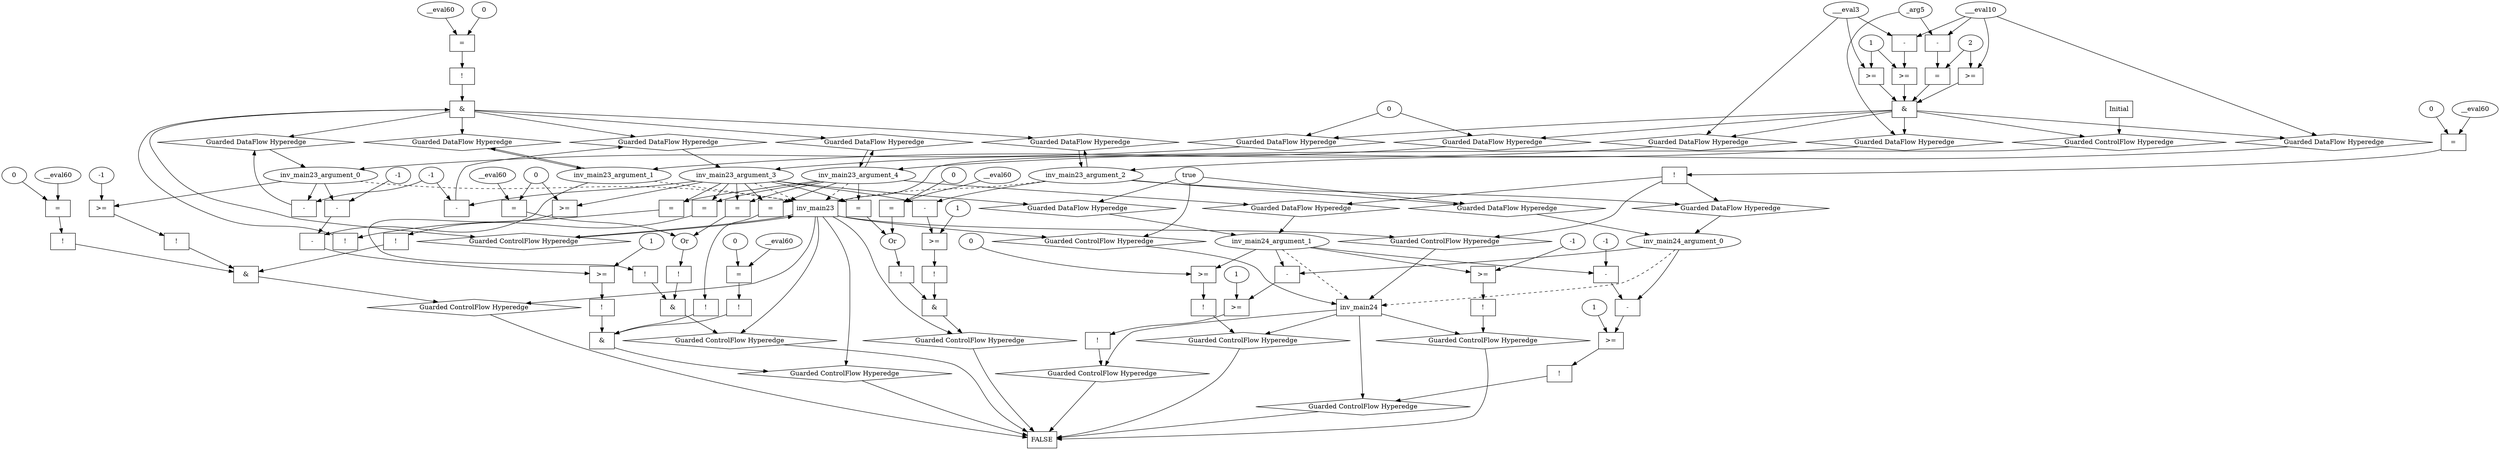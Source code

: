 digraph dag {
inv_main23 [label="inv_main23" shape="rect"];
inv_main24 [label="inv_main24" shape="rect"];
FALSE [label="FALSE" shape="rect"];
Initial [label="Initial" shape="rect"];
ControlFowHyperEdge_0 [label="Guarded ControlFlow Hyperedge" shape="diamond"];
inv_main23 -> ControlFowHyperEdge_0[label=""]
ControlFowHyperEdge_0 -> inv_main23[label=""]
ControlFowHyperEdge_1 [label="Guarded ControlFlow Hyperedge" shape="diamond"];
inv_main23 -> ControlFowHyperEdge_1[label=""]
ControlFowHyperEdge_1 -> inv_main24[label=""]
ControlFowHyperEdge_2 [label="Guarded ControlFlow Hyperedge" shape="diamond"];
inv_main23 -> ControlFowHyperEdge_2[label=""]
ControlFowHyperEdge_2 -> inv_main24[label=""]
ControlFowHyperEdge_3 [label="Guarded ControlFlow Hyperedge" shape="diamond"];
Initial -> ControlFowHyperEdge_3[label=""]
ControlFowHyperEdge_3 -> inv_main23[label=""]
ControlFowHyperEdge_4 [label="Guarded ControlFlow Hyperedge" shape="diamond"];
inv_main23 -> ControlFowHyperEdge_4[label=""]
ControlFowHyperEdge_4 -> FALSE[label=""]
ControlFowHyperEdge_5 [label="Guarded ControlFlow Hyperedge" shape="diamond"];
inv_main23 -> ControlFowHyperEdge_5[label=""]
ControlFowHyperEdge_5 -> FALSE[label=""]
ControlFowHyperEdge_6 [label="Guarded ControlFlow Hyperedge" shape="diamond"];
inv_main23 -> ControlFowHyperEdge_6[label=""]
ControlFowHyperEdge_6 -> FALSE[label=""]
ControlFowHyperEdge_7 [label="Guarded ControlFlow Hyperedge" shape="diamond"];
inv_main23 -> ControlFowHyperEdge_7[label=""]
ControlFowHyperEdge_7 -> FALSE[label=""]
ControlFowHyperEdge_8 [label="Guarded ControlFlow Hyperedge" shape="diamond"];
inv_main24 -> ControlFowHyperEdge_8[label=""]
ControlFowHyperEdge_8 -> FALSE[label=""]
ControlFowHyperEdge_9 [label="Guarded ControlFlow Hyperedge" shape="diamond"];
inv_main24 -> ControlFowHyperEdge_9[label=""]
ControlFowHyperEdge_9 -> FALSE[label=""]
ControlFowHyperEdge_10 [label="Guarded ControlFlow Hyperedge" shape="diamond"];
inv_main24 -> ControlFowHyperEdge_10[label=""]
ControlFowHyperEdge_10 -> FALSE[label=""]
ControlFowHyperEdge_11 [label="Guarded ControlFlow Hyperedge" shape="diamond"];
inv_main24 -> ControlFowHyperEdge_11[label=""]
ControlFowHyperEdge_11 -> FALSE[label=""]
inv_main23_argument_0 [label="inv_main23_argument_0" shape="oval"];
inv_main23_argument_0 -> inv_main23[label="" style="dashed"]
inv_main23_argument_1 [label="inv_main23_argument_1" shape="oval"];
inv_main23_argument_1 -> inv_main23[label="" style="dashed"]
inv_main23_argument_2 [label="inv_main23_argument_2" shape="oval"];
inv_main23_argument_2 -> inv_main23[label="" style="dashed"]
inv_main23_argument_3 [label="inv_main23_argument_3" shape="oval"];
inv_main23_argument_3 -> inv_main23[label="" style="dashed"]
inv_main23_argument_4 [label="inv_main23_argument_4" shape="oval"];
inv_main23_argument_4 -> inv_main23[label="" style="dashed"]
inv_main24_argument_0 [label="inv_main24_argument_0" shape="oval"];
inv_main24_argument_0 -> inv_main24[label="" style="dashed"]
inv_main24_argument_1 [label="inv_main24_argument_1" shape="oval"];
inv_main24_argument_1 -> inv_main24[label="" style="dashed"]

xxxinv_main23___inv_main23_0xxx_and [label="&" shape="rect"];
xxxinv_main23___inv_main23_0xxxguard_0_node_0 [label="!" shape="rect"];
xxxinv_main23___inv_main23_0xxxguard_0_node_1 [label="=" shape="rect"];
xxxinv_main23___inv_main23_0xxxguard_0_node_1->xxxinv_main23___inv_main23_0xxxguard_0_node_0
inv_main23_argument_3->xxxinv_main23___inv_main23_0xxxguard_0_node_1
inv_main23_argument_4->xxxinv_main23___inv_main23_0xxxguard_0_node_1

xxxinv_main23___inv_main23_0xxxguard_0_node_0->xxxinv_main23___inv_main23_0xxx_and [label=""];
xxxinv_main23___inv_main23_0xxxguard1_node_0 [label="!" shape="rect"];
xxxinv_main23___inv_main23_0xxxguard1_node_1 [label="=" shape="rect"];
xxxinv_main23___inv_main23_0xxxguard1_node_2 [label="__eval60"];
xxxinv_main23___inv_main23_0xxxguard1_node_3 [label="0"];
xxxinv_main23___inv_main23_0xxxguard1_node_1->xxxinv_main23___inv_main23_0xxxguard1_node_0
xxxinv_main23___inv_main23_0xxxguard1_node_2->xxxinv_main23___inv_main23_0xxxguard1_node_1
xxxinv_main23___inv_main23_0xxxguard1_node_3->xxxinv_main23___inv_main23_0xxxguard1_node_1

xxxinv_main23___inv_main23_0xxxguard1_node_0->xxxinv_main23___inv_main23_0xxx_and [label=""];
xxxinv_main23___inv_main23_0xxx_and->ControlFowHyperEdge_0 [label=""];
xxxinv_main23___inv_main23_0xxxdataFlow_0_node_0 [label="-" shape="rect"];
xxxinv_main23___inv_main23_0xxxdataFlow_0_node_2 [label="-1"];
inv_main23_argument_0->xxxinv_main23___inv_main23_0xxxdataFlow_0_node_0
xxxinv_main23___inv_main23_0xxxdataFlow_0_node_2->xxxinv_main23___inv_main23_0xxxdataFlow_0_node_0

xxxinv_main23___inv_main23_0xxxdataFlow_0_node_0->DataFowHyperEdge_0_inv_main23_argument_0 [label=""];
xxxinv_main23___inv_main23_0xxxdataFlow1_node_0 [label="-" shape="rect"];
inv_main23_argument_3->xxxinv_main23___inv_main23_0xxxdataFlow1_node_0
xxxinv_main23___inv_main23_0xxxdataFlow_0_node_2->xxxinv_main23___inv_main23_0xxxdataFlow1_node_0

xxxinv_main23___inv_main23_0xxxdataFlow1_node_0->DataFowHyperEdge_0_inv_main23_argument_3 [label=""];
xxxinv_main24___inv_main23_1xxxguard_0_node_0 [label="true"];

xxxinv_main24___inv_main23_1xxxguard_0_node_0->ControlFowHyperEdge_1 [label=""];
xxxinv_main24___inv_main23_2xxxguard_0_node_0 [label="!" shape="rect"];
xxxinv_main24___inv_main23_2xxxguard_0_node_1 [label="=" shape="rect"];
xxxinv_main24___inv_main23_2xxxguard_0_node_2 [label="__eval60"];
xxxinv_main24___inv_main23_2xxxguard_0_node_3 [label="0"];
xxxinv_main24___inv_main23_2xxxguard_0_node_1->xxxinv_main24___inv_main23_2xxxguard_0_node_0
xxxinv_main24___inv_main23_2xxxguard_0_node_2->xxxinv_main24___inv_main23_2xxxguard_0_node_1
xxxinv_main24___inv_main23_2xxxguard_0_node_3->xxxinv_main24___inv_main23_2xxxguard_0_node_1

xxxinv_main24___inv_main23_2xxxguard_0_node_0->ControlFowHyperEdge_2 [label=""];

inv_main23_argument_4->DataFowHyperEdge_2_inv_main24_argument_1 [label=""];
xxxinv_main23___Initial_3xxx_and [label="&" shape="rect"];
xxxinv_main23___Initial_3xxxguard_0_node_0 [label=">=" shape="rect"];
xxxinv_main23___Initial_3xxxguard_0_node_1 [label="-" shape="rect"];
xxxinv_main23___Initial_3xxxguard_0_node_4 [label="1"];
xxxinv_main23___Initial_3xxxguard_0_node_1->xxxinv_main23___Initial_3xxxguard_0_node_0
xxxinv_main23___Initial_3xxxguard_0_node_4->xxxinv_main23___Initial_3xxxguard_0_node_0
xxxinv_main23___Initial_3xxxdataFlow4_node_0->xxxinv_main23___Initial_3xxxguard_0_node_1
xxxinv_main23___Initial_3xxxdataFlow_0_node_0->xxxinv_main23___Initial_3xxxguard_0_node_1

xxxinv_main23___Initial_3xxxguard_0_node_0->xxxinv_main23___Initial_3xxx_and [label=""];
xxxinv_main23___Initial_3xxxguard1_node_0 [label=">=" shape="rect"];
xxxinv_main23___Initial_3xxxdataFlow4_node_0->xxxinv_main23___Initial_3xxxguard1_node_0
xxxinv_main23___Initial_3xxxguard_0_node_4->xxxinv_main23___Initial_3xxxguard1_node_0

xxxinv_main23___Initial_3xxxguard1_node_0->xxxinv_main23___Initial_3xxx_and [label=""];
xxxinv_main23___Initial_3xxxguard2_node_0 [label=">=" shape="rect"];
xxxinv_main23___Initial_3xxxguard2_node_2 [label="2"];
xxxinv_main23___Initial_3xxxdataFlow_0_node_0->xxxinv_main23___Initial_3xxxguard2_node_0
xxxinv_main23___Initial_3xxxguard2_node_2->xxxinv_main23___Initial_3xxxguard2_node_0

xxxinv_main23___Initial_3xxxguard2_node_0->xxxinv_main23___Initial_3xxx_and [label=""];
xxxinv_main23___Initial_3xxxguard3_node_0 [label="=" shape="rect"];
xxxinv_main23___Initial_3xxxguard3_node_1 [label="-" shape="rect"];
xxxinv_main23___Initial_3xxxguard3_node_1->xxxinv_main23___Initial_3xxxguard3_node_0
xxxinv_main23___Initial_3xxxguard2_node_2->xxxinv_main23___Initial_3xxxguard3_node_0
xxxinv_main23___Initial_3xxxdataFlow_0_node_0->xxxinv_main23___Initial_3xxxguard3_node_1
xxxinv_main23___Initial_3xxxdataFlow1_node_0->xxxinv_main23___Initial_3xxxguard3_node_1

xxxinv_main23___Initial_3xxxguard3_node_0->xxxinv_main23___Initial_3xxx_and [label=""];
xxxinv_main23___Initial_3xxx_and->ControlFowHyperEdge_3 [label=""];
xxxinv_main23___Initial_3xxxdataFlow_0_node_0 [label="___eval10"];

xxxinv_main23___Initial_3xxxdataFlow_0_node_0->DataFowHyperEdge_3_inv_main23_argument_2 [label=""];
xxxinv_main23___Initial_3xxxdataFlow1_node_0 [label="_arg5"];

xxxinv_main23___Initial_3xxxdataFlow1_node_0->DataFowHyperEdge_3_inv_main23_argument_4 [label=""];
xxxinv_main23___Initial_3xxxdataFlow2_node_0 [label="0"];

xxxinv_main23___Initial_3xxxdataFlow2_node_0->DataFowHyperEdge_3_inv_main23_argument_3 [label=""];

xxxinv_main23___Initial_3xxxdataFlow2_node_0->DataFowHyperEdge_3_inv_main23_argument_0 [label=""];
xxxinv_main23___Initial_3xxxdataFlow4_node_0 [label="___eval3"];

xxxinv_main23___Initial_3xxxdataFlow4_node_0->DataFowHyperEdge_3_inv_main23_argument_1 [label=""];
xxxFALSE___inv_main23_4xxx_and [label="&" shape="rect"];
xxxFALSE___inv_main23_4xxxguard_0_node_0 [label="!" shape="rect"];
xxxFALSE___inv_main23_4xxxguard_0_node_1 [label=">=" shape="rect"];
xxxFALSE___inv_main23_4xxxguard_0_node_3 [label="0"];
xxxFALSE___inv_main23_4xxxguard_0_node_1->xxxFALSE___inv_main23_4xxxguard_0_node_0
inv_main23_argument_3->xxxFALSE___inv_main23_4xxxguard_0_node_1
xxxFALSE___inv_main23_4xxxguard_0_node_3->xxxFALSE___inv_main23_4xxxguard_0_node_1

xxxFALSE___inv_main23_4xxxguard_0_node_0->xxxFALSE___inv_main23_4xxx_and [label=""];
xxxFALSE___inv_main23_4xxxguard1_node_0 [label="!" shape="rect"];
xxxFALSE___inv_main23_4xxxguard1_node_1 [label="Or"];
xxxFALSE___inv_main23_4xxxguard1_node_2 [label="=" shape="rect"];
xxxFALSE___inv_main23_4xxxguard1_node_5 [label="=" shape="rect"];
xxxFALSE___inv_main23_4xxxguard1_node_6 [label="__eval60"];
xxxFALSE___inv_main23_4xxxguard1_node_1->xxxFALSE___inv_main23_4xxxguard1_node_0
xxxFALSE___inv_main23_4xxxguard1_node_2->xxxFALSE___inv_main23_4xxxguard1_node_1
xxxFALSE___inv_main23_4xxxguard1_node_5->xxxFALSE___inv_main23_4xxxguard1_node_1
inv_main23_argument_3->xxxFALSE___inv_main23_4xxxguard1_node_2
inv_main23_argument_4->xxxFALSE___inv_main23_4xxxguard1_node_2
xxxFALSE___inv_main23_4xxxguard1_node_6->xxxFALSE___inv_main23_4xxxguard1_node_5
xxxFALSE___inv_main23_4xxxguard_0_node_3->xxxFALSE___inv_main23_4xxxguard1_node_5

xxxFALSE___inv_main23_4xxxguard1_node_0->xxxFALSE___inv_main23_4xxx_and [label=""];
xxxFALSE___inv_main23_4xxx_and->ControlFowHyperEdge_4 [label=""];
xxxFALSE___inv_main23_5xxx_and [label="&" shape="rect"];
xxxFALSE___inv_main23_5xxxguard_0_node_0 [label="!" shape="rect"];
xxxFALSE___inv_main23_5xxxguard_0_node_1 [label=">=" shape="rect"];
xxxFALSE___inv_main23_5xxxguard_0_node_2 [label="-" shape="rect"];
xxxFALSE___inv_main23_5xxxguard_0_node_5 [label="1"];
xxxFALSE___inv_main23_5xxxguard_0_node_1->xxxFALSE___inv_main23_5xxxguard_0_node_0
xxxFALSE___inv_main23_5xxxguard_0_node_2->xxxFALSE___inv_main23_5xxxguard_0_node_1
xxxFALSE___inv_main23_5xxxguard_0_node_5->xxxFALSE___inv_main23_5xxxguard_0_node_1
inv_main23_argument_2->xxxFALSE___inv_main23_5xxxguard_0_node_2
inv_main23_argument_3->xxxFALSE___inv_main23_5xxxguard_0_node_2

xxxFALSE___inv_main23_5xxxguard_0_node_0->xxxFALSE___inv_main23_5xxx_and [label=""];
xxxFALSE___inv_main23_5xxxguard1_node_0 [label="!" shape="rect"];
xxxFALSE___inv_main23_5xxxguard1_node_1 [label="Or"];
xxxFALSE___inv_main23_5xxxguard1_node_2 [label="=" shape="rect"];
xxxFALSE___inv_main23_5xxxguard1_node_5 [label="=" shape="rect"];
xxxFALSE___inv_main23_5xxxguard1_node_6 [label="__eval60"];
xxxFALSE___inv_main23_5xxxguard1_node_7 [label="0"];
xxxFALSE___inv_main23_5xxxguard1_node_1->xxxFALSE___inv_main23_5xxxguard1_node_0
xxxFALSE___inv_main23_5xxxguard1_node_2->xxxFALSE___inv_main23_5xxxguard1_node_1
xxxFALSE___inv_main23_5xxxguard1_node_5->xxxFALSE___inv_main23_5xxxguard1_node_1
inv_main23_argument_3->xxxFALSE___inv_main23_5xxxguard1_node_2
inv_main23_argument_4->xxxFALSE___inv_main23_5xxxguard1_node_2
xxxFALSE___inv_main23_5xxxguard1_node_6->xxxFALSE___inv_main23_5xxxguard1_node_5
xxxFALSE___inv_main23_5xxxguard1_node_7->xxxFALSE___inv_main23_5xxxguard1_node_5

xxxFALSE___inv_main23_5xxxguard1_node_0->xxxFALSE___inv_main23_5xxx_and [label=""];
xxxFALSE___inv_main23_5xxx_and->ControlFowHyperEdge_5 [label=""];
xxxFALSE___inv_main23_6xxx_and [label="&" shape="rect"];
xxxFALSE___inv_main23_6xxxguard_0_node_0 [label="!" shape="rect"];
xxxFALSE___inv_main23_6xxxguard_0_node_1 [label=">=" shape="rect"];
xxxFALSE___inv_main23_6xxxguard_0_node_3 [label="-1"];
xxxFALSE___inv_main23_6xxxguard_0_node_1->xxxFALSE___inv_main23_6xxxguard_0_node_0
inv_main23_argument_0->xxxFALSE___inv_main23_6xxxguard_0_node_1
xxxFALSE___inv_main23_6xxxguard_0_node_3->xxxFALSE___inv_main23_6xxxguard_0_node_1

xxxFALSE___inv_main23_6xxxguard_0_node_0->xxxFALSE___inv_main23_6xxx_and [label=""];
xxxFALSE___inv_main23_6xxxguard1_node_0 [label="!" shape="rect"];
xxxFALSE___inv_main23_6xxxguard1_node_1 [label="=" shape="rect"];
xxxFALSE___inv_main23_6xxxguard1_node_1->xxxFALSE___inv_main23_6xxxguard1_node_0
inv_main23_argument_3->xxxFALSE___inv_main23_6xxxguard1_node_1
inv_main23_argument_4->xxxFALSE___inv_main23_6xxxguard1_node_1

xxxFALSE___inv_main23_6xxxguard1_node_0->xxxFALSE___inv_main23_6xxx_and [label=""];
xxxFALSE___inv_main23_6xxxguard2_node_0 [label="!" shape="rect"];
xxxFALSE___inv_main23_6xxxguard2_node_1 [label="=" shape="rect"];
xxxFALSE___inv_main23_6xxxguard2_node_2 [label="__eval60"];
xxxFALSE___inv_main23_6xxxguard2_node_3 [label="0"];
xxxFALSE___inv_main23_6xxxguard2_node_1->xxxFALSE___inv_main23_6xxxguard2_node_0
xxxFALSE___inv_main23_6xxxguard2_node_2->xxxFALSE___inv_main23_6xxxguard2_node_1
xxxFALSE___inv_main23_6xxxguard2_node_3->xxxFALSE___inv_main23_6xxxguard2_node_1

xxxFALSE___inv_main23_6xxxguard2_node_0->xxxFALSE___inv_main23_6xxx_and [label=""];
xxxFALSE___inv_main23_6xxx_and->ControlFowHyperEdge_6 [label=""];
xxxFALSE___inv_main23_7xxx_and [label="&" shape="rect"];
xxxFALSE___inv_main23_7xxxguard_0_node_0 [label="!" shape="rect"];
xxxFALSE___inv_main23_7xxxguard_0_node_1 [label=">=" shape="rect"];
xxxFALSE___inv_main23_7xxxguard_0_node_2 [label="-" shape="rect"];
xxxFALSE___inv_main23_7xxxguard_0_node_4 [label="-" shape="rect"];
xxxFALSE___inv_main23_7xxxguard_0_node_6 [label="-1"];
xxxFALSE___inv_main23_7xxxguard_0_node_7 [label="1"];
xxxFALSE___inv_main23_7xxxguard_0_node_1->xxxFALSE___inv_main23_7xxxguard_0_node_0
xxxFALSE___inv_main23_7xxxguard_0_node_2->xxxFALSE___inv_main23_7xxxguard_0_node_1
xxxFALSE___inv_main23_7xxxguard_0_node_7->xxxFALSE___inv_main23_7xxxguard_0_node_1
inv_main23_argument_1->xxxFALSE___inv_main23_7xxxguard_0_node_2
xxxFALSE___inv_main23_7xxxguard_0_node_4->xxxFALSE___inv_main23_7xxxguard_0_node_2
inv_main23_argument_0->xxxFALSE___inv_main23_7xxxguard_0_node_4
xxxFALSE___inv_main23_7xxxguard_0_node_6->xxxFALSE___inv_main23_7xxxguard_0_node_4

xxxFALSE___inv_main23_7xxxguard_0_node_0->xxxFALSE___inv_main23_7xxx_and [label=""];
xxxFALSE___inv_main23_7xxxguard1_node_0 [label="!" shape="rect"];
xxxFALSE___inv_main23_7xxxguard1_node_1 [label="=" shape="rect"];
xxxFALSE___inv_main23_7xxxguard1_node_1->xxxFALSE___inv_main23_7xxxguard1_node_0
inv_main23_argument_3->xxxFALSE___inv_main23_7xxxguard1_node_1
inv_main23_argument_4->xxxFALSE___inv_main23_7xxxguard1_node_1

xxxFALSE___inv_main23_7xxxguard1_node_0->xxxFALSE___inv_main23_7xxx_and [label=""];
xxxFALSE___inv_main23_7xxxguard2_node_0 [label="!" shape="rect"];
xxxFALSE___inv_main23_7xxxguard2_node_1 [label="=" shape="rect"];
xxxFALSE___inv_main23_7xxxguard2_node_2 [label="__eval60"];
xxxFALSE___inv_main23_7xxxguard2_node_3 [label="0"];
xxxFALSE___inv_main23_7xxxguard2_node_1->xxxFALSE___inv_main23_7xxxguard2_node_0
xxxFALSE___inv_main23_7xxxguard2_node_2->xxxFALSE___inv_main23_7xxxguard2_node_1
xxxFALSE___inv_main23_7xxxguard2_node_3->xxxFALSE___inv_main23_7xxxguard2_node_1

xxxFALSE___inv_main23_7xxxguard2_node_0->xxxFALSE___inv_main23_7xxx_and [label=""];
xxxFALSE___inv_main23_7xxx_and->ControlFowHyperEdge_7 [label=""];
xxxFALSE___inv_main24_8xxxguard_0_node_0 [label="!" shape="rect"];
xxxFALSE___inv_main24_8xxxguard_0_node_1 [label=">=" shape="rect"];
xxxFALSE___inv_main24_8xxxguard_0_node_3 [label="0"];
xxxFALSE___inv_main24_8xxxguard_0_node_1->xxxFALSE___inv_main24_8xxxguard_0_node_0
inv_main24_argument_1->xxxFALSE___inv_main24_8xxxguard_0_node_1
xxxFALSE___inv_main24_8xxxguard_0_node_3->xxxFALSE___inv_main24_8xxxguard_0_node_1

xxxFALSE___inv_main24_8xxxguard_0_node_0->ControlFowHyperEdge_8 [label=""];
xxxFALSE___inv_main24_9xxxguard_0_node_0 [label="!" shape="rect"];
xxxFALSE___inv_main24_9xxxguard_0_node_1 [label=">=" shape="rect"];
xxxFALSE___inv_main24_9xxxguard_0_node_2 [label="-" shape="rect"];
xxxFALSE___inv_main24_9xxxguard_0_node_5 [label="1"];
xxxFALSE___inv_main24_9xxxguard_0_node_1->xxxFALSE___inv_main24_9xxxguard_0_node_0
xxxFALSE___inv_main24_9xxxguard_0_node_2->xxxFALSE___inv_main24_9xxxguard_0_node_1
xxxFALSE___inv_main24_9xxxguard_0_node_5->xxxFALSE___inv_main24_9xxxguard_0_node_1
inv_main24_argument_0->xxxFALSE___inv_main24_9xxxguard_0_node_2
inv_main24_argument_1->xxxFALSE___inv_main24_9xxxguard_0_node_2

xxxFALSE___inv_main24_9xxxguard_0_node_0->ControlFowHyperEdge_9 [label=""];
xxxFALSE___inv_main24_10xxxguard_0_node_0 [label="!" shape="rect"];
xxxFALSE___inv_main24_10xxxguard_0_node_1 [label=">=" shape="rect"];
xxxFALSE___inv_main24_10xxxguard_0_node_3 [label="-1"];
xxxFALSE___inv_main24_10xxxguard_0_node_1->xxxFALSE___inv_main24_10xxxguard_0_node_0
inv_main24_argument_1->xxxFALSE___inv_main24_10xxxguard_0_node_1
xxxFALSE___inv_main24_10xxxguard_0_node_3->xxxFALSE___inv_main24_10xxxguard_0_node_1

xxxFALSE___inv_main24_10xxxguard_0_node_0->ControlFowHyperEdge_10 [label=""];
xxxFALSE___inv_main24_11xxxguard_0_node_0 [label="!" shape="rect"];
xxxFALSE___inv_main24_11xxxguard_0_node_1 [label=">=" shape="rect"];
xxxFALSE___inv_main24_11xxxguard_0_node_2 [label="-" shape="rect"];
xxxFALSE___inv_main24_11xxxguard_0_node_4 [label="-" shape="rect"];
xxxFALSE___inv_main24_11xxxguard_0_node_6 [label="-1"];
xxxFALSE___inv_main24_11xxxguard_0_node_7 [label="1"];
xxxFALSE___inv_main24_11xxxguard_0_node_1->xxxFALSE___inv_main24_11xxxguard_0_node_0
xxxFALSE___inv_main24_11xxxguard_0_node_2->xxxFALSE___inv_main24_11xxxguard_0_node_1
xxxFALSE___inv_main24_11xxxguard_0_node_7->xxxFALSE___inv_main24_11xxxguard_0_node_1
inv_main24_argument_0->xxxFALSE___inv_main24_11xxxguard_0_node_2
xxxFALSE___inv_main24_11xxxguard_0_node_4->xxxFALSE___inv_main24_11xxxguard_0_node_2
inv_main24_argument_1->xxxFALSE___inv_main24_11xxxguard_0_node_4
xxxFALSE___inv_main24_11xxxguard_0_node_6->xxxFALSE___inv_main24_11xxxguard_0_node_4

xxxFALSE___inv_main24_11xxxguard_0_node_0->ControlFowHyperEdge_11 [label=""];
DataFowHyperEdge_0_inv_main23_argument_0 [label="Guarded DataFlow Hyperedge" shape="diamond"];
DataFowHyperEdge_0_inv_main23_argument_0 -> inv_main23_argument_0[label=""]
xxxinv_main23___inv_main23_0xxx_and -> DataFowHyperEdge_0_inv_main23_argument_0[label=""]
DataFowHyperEdge_0_inv_main23_argument_1 [label="Guarded DataFlow Hyperedge" shape="diamond"];
DataFowHyperEdge_0_inv_main23_argument_1 -> inv_main23_argument_1[label=""]
xxxinv_main23___inv_main23_0xxx_and -> DataFowHyperEdge_0_inv_main23_argument_1[label=""]
DataFowHyperEdge_0_inv_main23_argument_2 [label="Guarded DataFlow Hyperedge" shape="diamond"];
DataFowHyperEdge_0_inv_main23_argument_2 -> inv_main23_argument_2[label=""]
xxxinv_main23___inv_main23_0xxx_and -> DataFowHyperEdge_0_inv_main23_argument_2[label=""]
DataFowHyperEdge_0_inv_main23_argument_3 [label="Guarded DataFlow Hyperedge" shape="diamond"];
DataFowHyperEdge_0_inv_main23_argument_3 -> inv_main23_argument_3[label=""]
xxxinv_main23___inv_main23_0xxx_and -> DataFowHyperEdge_0_inv_main23_argument_3[label=""]
DataFowHyperEdge_0_inv_main23_argument_4 [label="Guarded DataFlow Hyperedge" shape="diamond"];
DataFowHyperEdge_0_inv_main23_argument_4 -> inv_main23_argument_4[label=""]
xxxinv_main23___inv_main23_0xxx_and -> DataFowHyperEdge_0_inv_main23_argument_4[label=""]
DataFowHyperEdge_1_inv_main24_argument_0 [label="Guarded DataFlow Hyperedge" shape="diamond"];
DataFowHyperEdge_1_inv_main24_argument_0 -> inv_main24_argument_0[label=""]
xxxinv_main24___inv_main23_1xxxguard_0_node_0 -> DataFowHyperEdge_1_inv_main24_argument_0[label=""]
DataFowHyperEdge_1_inv_main24_argument_1 [label="Guarded DataFlow Hyperedge" shape="diamond"];
DataFowHyperEdge_1_inv_main24_argument_1 -> inv_main24_argument_1[label=""]
xxxinv_main24___inv_main23_1xxxguard_0_node_0 -> DataFowHyperEdge_1_inv_main24_argument_1[label=""]
DataFowHyperEdge_2_inv_main24_argument_0 [label="Guarded DataFlow Hyperedge" shape="diamond"];
DataFowHyperEdge_2_inv_main24_argument_0 -> inv_main24_argument_0[label=""]
xxxinv_main24___inv_main23_2xxxguard_0_node_0 -> DataFowHyperEdge_2_inv_main24_argument_0[label=""]
DataFowHyperEdge_2_inv_main24_argument_1 [label="Guarded DataFlow Hyperedge" shape="diamond"];
DataFowHyperEdge_2_inv_main24_argument_1 -> inv_main24_argument_1[label=""]
xxxinv_main24___inv_main23_2xxxguard_0_node_0 -> DataFowHyperEdge_2_inv_main24_argument_1[label=""]
DataFowHyperEdge_3_inv_main23_argument_0 [label="Guarded DataFlow Hyperedge" shape="diamond"];
DataFowHyperEdge_3_inv_main23_argument_0 -> inv_main23_argument_0[label=""]
xxxinv_main23___Initial_3xxx_and -> DataFowHyperEdge_3_inv_main23_argument_0[label=""]
DataFowHyperEdge_3_inv_main23_argument_1 [label="Guarded DataFlow Hyperedge" shape="diamond"];
DataFowHyperEdge_3_inv_main23_argument_1 -> inv_main23_argument_1[label=""]
xxxinv_main23___Initial_3xxx_and -> DataFowHyperEdge_3_inv_main23_argument_1[label=""]
DataFowHyperEdge_3_inv_main23_argument_2 [label="Guarded DataFlow Hyperedge" shape="diamond"];
DataFowHyperEdge_3_inv_main23_argument_2 -> inv_main23_argument_2[label=""]
xxxinv_main23___Initial_3xxx_and -> DataFowHyperEdge_3_inv_main23_argument_2[label=""]
DataFowHyperEdge_3_inv_main23_argument_3 [label="Guarded DataFlow Hyperedge" shape="diamond"];
DataFowHyperEdge_3_inv_main23_argument_3 -> inv_main23_argument_3[label=""]
xxxinv_main23___Initial_3xxx_and -> DataFowHyperEdge_3_inv_main23_argument_3[label=""]
DataFowHyperEdge_3_inv_main23_argument_4 [label="Guarded DataFlow Hyperedge" shape="diamond"];
DataFowHyperEdge_3_inv_main23_argument_4 -> inv_main23_argument_4[label=""]
xxxinv_main23___Initial_3xxx_and -> DataFowHyperEdge_3_inv_main23_argument_4[label=""]
inv_main23_argument_1 -> DataFowHyperEdge_0_inv_main23_argument_1[label=""]
inv_main23_argument_2 -> DataFowHyperEdge_0_inv_main23_argument_2[label=""]
inv_main23_argument_4 -> DataFowHyperEdge_0_inv_main23_argument_4[label=""]
inv_main23_argument_2 -> DataFowHyperEdge_1_inv_main24_argument_0[label=""]
inv_main23_argument_3 -> DataFowHyperEdge_1_inv_main24_argument_1[label=""]
inv_main23_argument_2 -> DataFowHyperEdge_2_inv_main24_argument_0[label=""]
}
